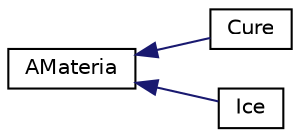 digraph "Graphical Class Hierarchy"
{
 // LATEX_PDF_SIZE
  edge [fontname="Helvetica",fontsize="10",labelfontname="Helvetica",labelfontsize="10"];
  node [fontname="Helvetica",fontsize="10",shape=record];
  rankdir="LR";
  Node0 [label="AMateria",height=0.2,width=0.4,color="black", fillcolor="white", style="filled",URL="$classAMateria.html",tooltip="Classe de base AMateria @motclef classe, AMateria, matéria, polymorphisme, abstraction @attribut type..."];
  Node0 -> Node1 [dir="back",color="midnightblue",fontsize="10",style="solid",fontname="Helvetica"];
  Node1 [label="Cure",height=0.2,width=0.4,color="black", fillcolor="white", style="filled",URL="$classCure.html",tooltip="Classe Cure dérivée de AMateria @motclef classe, héritage, AMateria, soins @méthodes constructeur,..."];
  Node0 -> Node2 [dir="back",color="midnightblue",fontsize="10",style="solid",fontname="Helvetica"];
  Node2 [label="Ice",height=0.2,width=0.4,color="black", fillcolor="white", style="filled",URL="$classIce.html",tooltip="Classe Ice dérivée de AMateria @motclef classe, héritage, AMateria, attaque de glace @méthodes constr..."];
}
